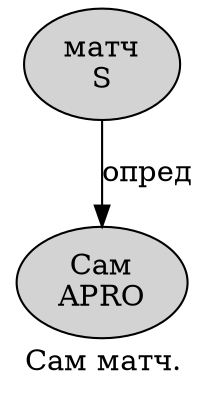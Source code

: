 digraph SENTENCE_3263 {
	graph [label="Сам матч."]
	node [style=filled]
		0 [label="Сам
APRO" color="" fillcolor=lightgray penwidth=1 shape=ellipse]
		1 [label="матч
S" color="" fillcolor=lightgray penwidth=1 shape=ellipse]
			1 -> 0 [label="опред"]
}